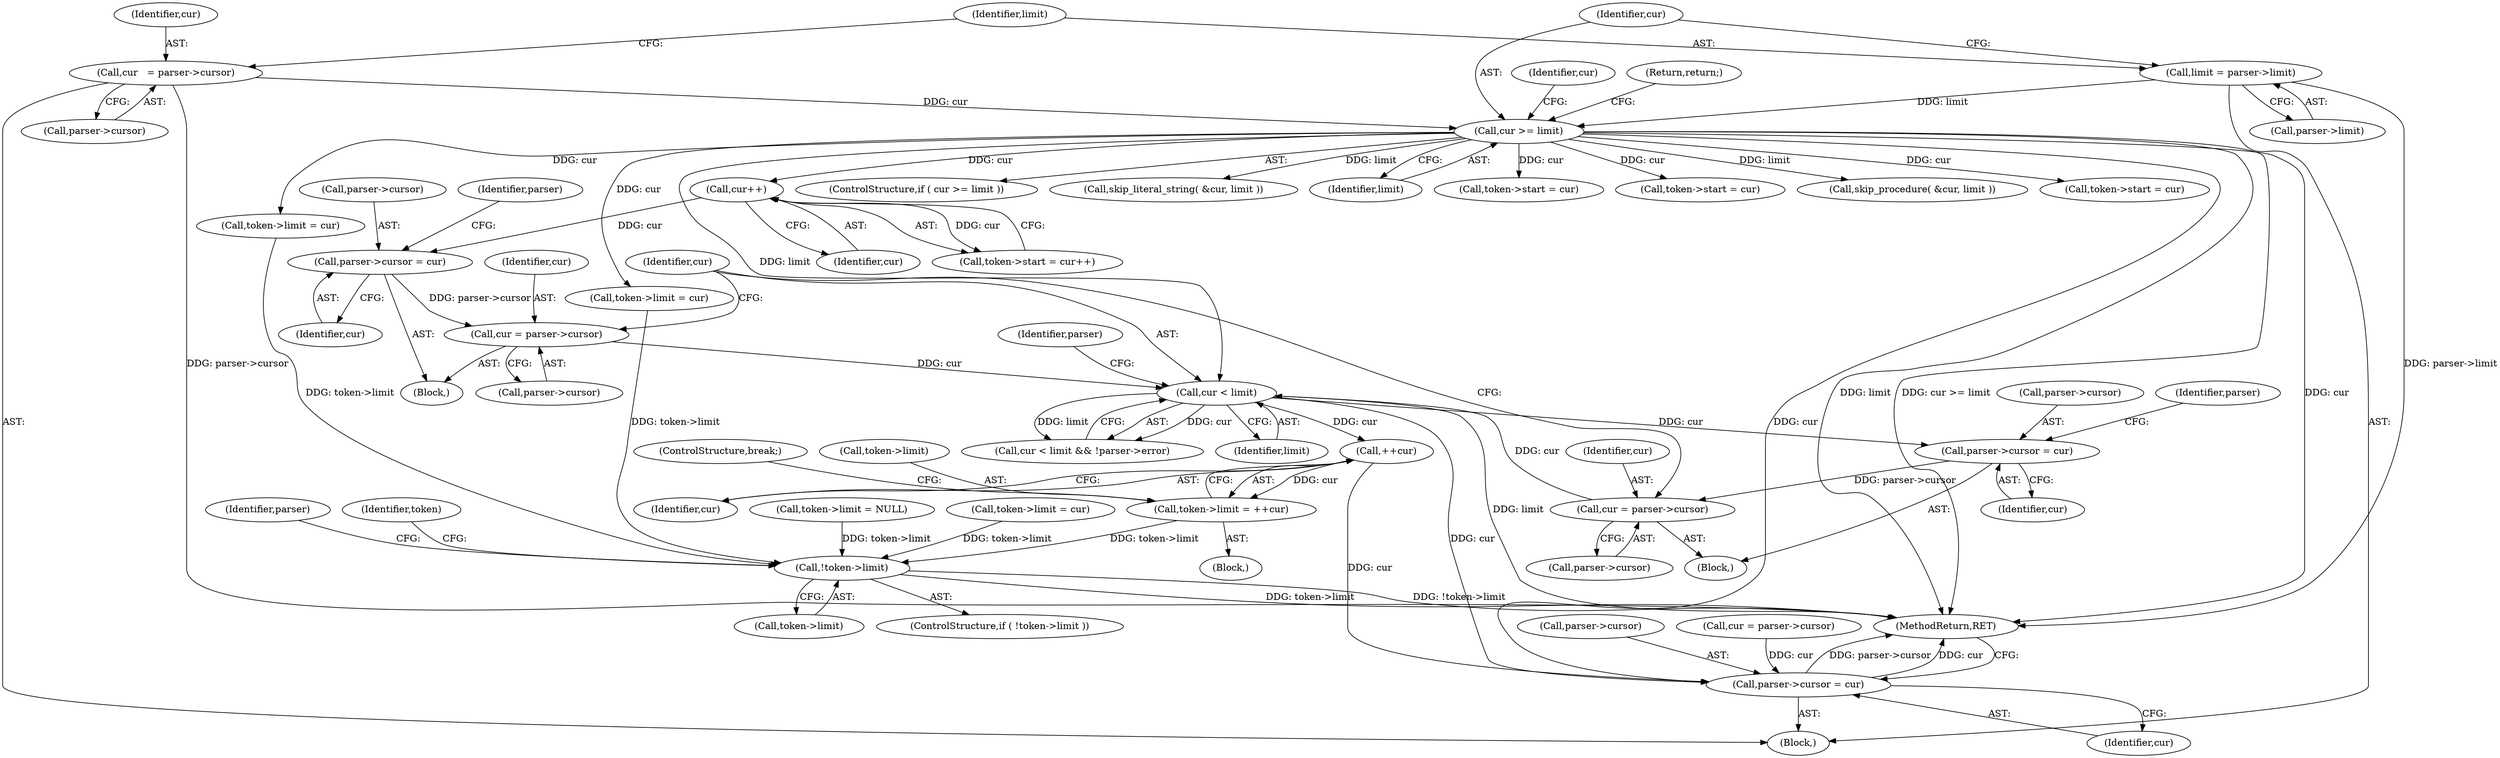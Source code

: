 digraph "0_savannah_3774fc08b502c3e685afca098b6e8a195aded6a0@pointer" {
"1000377" [label="(Call,++cur)"];
"1000344" [label="(Call,cur < limit)"];
"1000337" [label="(Call,cur = parser->cursor)"];
"1000330" [label="(Call,parser->cursor = cur)"];
"1000328" [label="(Call,cur++)"];
"1000259" [label="(Call,cur >= limit)"];
"1000248" [label="(Call,cur   = parser->cursor)"];
"1000253" [label="(Call,limit = parser->limit)"];
"1000389" [label="(Call,cur = parser->cursor)"];
"1000380" [label="(Call,parser->cursor = cur)"];
"1000373" [label="(Call,token->limit = ++cur)"];
"1000430" [label="(Call,!token->limit)"];
"1000445" [label="(Call,parser->cursor = cur)"];
"1000227" [label="(Block,)"];
"1000255" [label="(Call,parser->limit)"];
"1000258" [label="(ControlStructure,if ( cur >= limit ))"];
"1000330" [label="(Call,parser->cursor = cur)"];
"1000338" [label="(Identifier,cur)"];
"1000241" [label="(Call,token->limit = NULL)"];
"1000336" [label="(Identifier,parser)"];
"1000378" [label="(Identifier,cur)"];
"1000254" [label="(Identifier,limit)"];
"1000280" [label="(Call,skip_literal_string( &cur, limit ))"];
"1000265" [label="(Identifier,cur)"];
"1000285" [label="(Call,token->limit = cur)"];
"1000372" [label="(Block,)"];
"1000329" [label="(Identifier,cur)"];
"1000389" [label="(Call,cur = parser->cursor)"];
"1000324" [label="(Call,token->start = cur++)"];
"1000309" [label="(Call,token->limit = cur)"];
"1000343" [label="(Call,cur < limit && !parser->error)"];
"1000390" [label="(Identifier,cur)"];
"1000253" [label="(Call,limit = parser->limit)"];
"1000424" [label="(Call,token->limit = cur)"];
"1000380" [label="(Call,parser->cursor = cur)"];
"1000381" [label="(Call,parser->cursor)"];
"1000386" [label="(Identifier,parser)"];
"1000429" [label="(ControlStructure,if ( !token->limit ))"];
"1000337" [label="(Call,cur = parser->cursor)"];
"1000447" [label="(Identifier,parser)"];
"1000261" [label="(Identifier,limit)"];
"1000377" [label="(Call,++cur)"];
"1000266" [label="(Block,)"];
"1000344" [label="(Call,cur < limit)"];
"1000250" [label="(Call,parser->cursor)"];
"1000345" [label="(Identifier,cur)"];
"1000259" [label="(Call,cur >= limit)"];
"1000248" [label="(Call,cur   = parser->cursor)"];
"1000374" [label="(Call,token->limit)"];
"1000328" [label="(Call,cur++)"];
"1000249" [label="(Identifier,cur)"];
"1000431" [label="(Call,token->limit)"];
"1000384" [label="(Identifier,cur)"];
"1000273" [label="(Call,token->start = cur)"];
"1000351" [label="(Block,)"];
"1000260" [label="(Identifier,cur)"];
"1000446" [label="(Call,parser->cursor)"];
"1000373" [label="(Call,token->limit = ++cur)"];
"1000346" [label="(Identifier,limit)"];
"1000331" [label="(Call,parser->cursor)"];
"1000437" [label="(Identifier,token)"];
"1000349" [label="(Identifier,parser)"];
"1000297" [label="(Call,token->start = cur)"];
"1000450" [label="(MethodReturn,RET)"];
"1000445" [label="(Call,parser->cursor = cur)"];
"1000304" [label="(Call,skip_procedure( &cur, limit ))"];
"1000430" [label="(Call,!token->limit)"];
"1000396" [label="(Call,token->start = cur)"];
"1000334" [label="(Identifier,cur)"];
"1000449" [label="(Identifier,cur)"];
"1000339" [label="(Call,parser->cursor)"];
"1000379" [label="(ControlStructure,break;)"];
"1000391" [label="(Call,parser->cursor)"];
"1000262" [label="(Return,return;)"];
"1000414" [label="(Call,cur = parser->cursor)"];
"1000377" -> "1000373"  [label="AST: "];
"1000377" -> "1000378"  [label="CFG: "];
"1000378" -> "1000377"  [label="AST: "];
"1000373" -> "1000377"  [label="CFG: "];
"1000377" -> "1000373"  [label="DDG: cur"];
"1000344" -> "1000377"  [label="DDG: cur"];
"1000377" -> "1000445"  [label="DDG: cur"];
"1000344" -> "1000343"  [label="AST: "];
"1000344" -> "1000346"  [label="CFG: "];
"1000345" -> "1000344"  [label="AST: "];
"1000346" -> "1000344"  [label="AST: "];
"1000349" -> "1000344"  [label="CFG: "];
"1000343" -> "1000344"  [label="CFG: "];
"1000344" -> "1000450"  [label="DDG: limit"];
"1000344" -> "1000343"  [label="DDG: cur"];
"1000344" -> "1000343"  [label="DDG: limit"];
"1000337" -> "1000344"  [label="DDG: cur"];
"1000389" -> "1000344"  [label="DDG: cur"];
"1000259" -> "1000344"  [label="DDG: limit"];
"1000344" -> "1000380"  [label="DDG: cur"];
"1000344" -> "1000445"  [label="DDG: cur"];
"1000337" -> "1000266"  [label="AST: "];
"1000337" -> "1000339"  [label="CFG: "];
"1000338" -> "1000337"  [label="AST: "];
"1000339" -> "1000337"  [label="AST: "];
"1000345" -> "1000337"  [label="CFG: "];
"1000330" -> "1000337"  [label="DDG: parser->cursor"];
"1000330" -> "1000266"  [label="AST: "];
"1000330" -> "1000334"  [label="CFG: "];
"1000331" -> "1000330"  [label="AST: "];
"1000334" -> "1000330"  [label="AST: "];
"1000336" -> "1000330"  [label="CFG: "];
"1000328" -> "1000330"  [label="DDG: cur"];
"1000328" -> "1000324"  [label="AST: "];
"1000328" -> "1000329"  [label="CFG: "];
"1000329" -> "1000328"  [label="AST: "];
"1000324" -> "1000328"  [label="CFG: "];
"1000328" -> "1000324"  [label="DDG: cur"];
"1000259" -> "1000328"  [label="DDG: cur"];
"1000259" -> "1000258"  [label="AST: "];
"1000259" -> "1000261"  [label="CFG: "];
"1000260" -> "1000259"  [label="AST: "];
"1000261" -> "1000259"  [label="AST: "];
"1000262" -> "1000259"  [label="CFG: "];
"1000265" -> "1000259"  [label="CFG: "];
"1000259" -> "1000450"  [label="DDG: cur >= limit"];
"1000259" -> "1000450"  [label="DDG: cur"];
"1000259" -> "1000450"  [label="DDG: limit"];
"1000248" -> "1000259"  [label="DDG: cur"];
"1000253" -> "1000259"  [label="DDG: limit"];
"1000259" -> "1000273"  [label="DDG: cur"];
"1000259" -> "1000280"  [label="DDG: limit"];
"1000259" -> "1000285"  [label="DDG: cur"];
"1000259" -> "1000297"  [label="DDG: cur"];
"1000259" -> "1000304"  [label="DDG: limit"];
"1000259" -> "1000309"  [label="DDG: cur"];
"1000259" -> "1000396"  [label="DDG: cur"];
"1000259" -> "1000445"  [label="DDG: cur"];
"1000248" -> "1000227"  [label="AST: "];
"1000248" -> "1000250"  [label="CFG: "];
"1000249" -> "1000248"  [label="AST: "];
"1000250" -> "1000248"  [label="AST: "];
"1000254" -> "1000248"  [label="CFG: "];
"1000248" -> "1000450"  [label="DDG: parser->cursor"];
"1000253" -> "1000227"  [label="AST: "];
"1000253" -> "1000255"  [label="CFG: "];
"1000254" -> "1000253"  [label="AST: "];
"1000255" -> "1000253"  [label="AST: "];
"1000260" -> "1000253"  [label="CFG: "];
"1000253" -> "1000450"  [label="DDG: parser->limit"];
"1000389" -> "1000351"  [label="AST: "];
"1000389" -> "1000391"  [label="CFG: "];
"1000390" -> "1000389"  [label="AST: "];
"1000391" -> "1000389"  [label="AST: "];
"1000345" -> "1000389"  [label="CFG: "];
"1000380" -> "1000389"  [label="DDG: parser->cursor"];
"1000380" -> "1000351"  [label="AST: "];
"1000380" -> "1000384"  [label="CFG: "];
"1000381" -> "1000380"  [label="AST: "];
"1000384" -> "1000380"  [label="AST: "];
"1000386" -> "1000380"  [label="CFG: "];
"1000373" -> "1000372"  [label="AST: "];
"1000374" -> "1000373"  [label="AST: "];
"1000379" -> "1000373"  [label="CFG: "];
"1000373" -> "1000430"  [label="DDG: token->limit"];
"1000430" -> "1000429"  [label="AST: "];
"1000430" -> "1000431"  [label="CFG: "];
"1000431" -> "1000430"  [label="AST: "];
"1000437" -> "1000430"  [label="CFG: "];
"1000447" -> "1000430"  [label="CFG: "];
"1000430" -> "1000450"  [label="DDG: token->limit"];
"1000430" -> "1000450"  [label="DDG: !token->limit"];
"1000309" -> "1000430"  [label="DDG: token->limit"];
"1000285" -> "1000430"  [label="DDG: token->limit"];
"1000424" -> "1000430"  [label="DDG: token->limit"];
"1000241" -> "1000430"  [label="DDG: token->limit"];
"1000445" -> "1000227"  [label="AST: "];
"1000445" -> "1000449"  [label="CFG: "];
"1000446" -> "1000445"  [label="AST: "];
"1000449" -> "1000445"  [label="AST: "];
"1000450" -> "1000445"  [label="CFG: "];
"1000445" -> "1000450"  [label="DDG: parser->cursor"];
"1000445" -> "1000450"  [label="DDG: cur"];
"1000414" -> "1000445"  [label="DDG: cur"];
}

